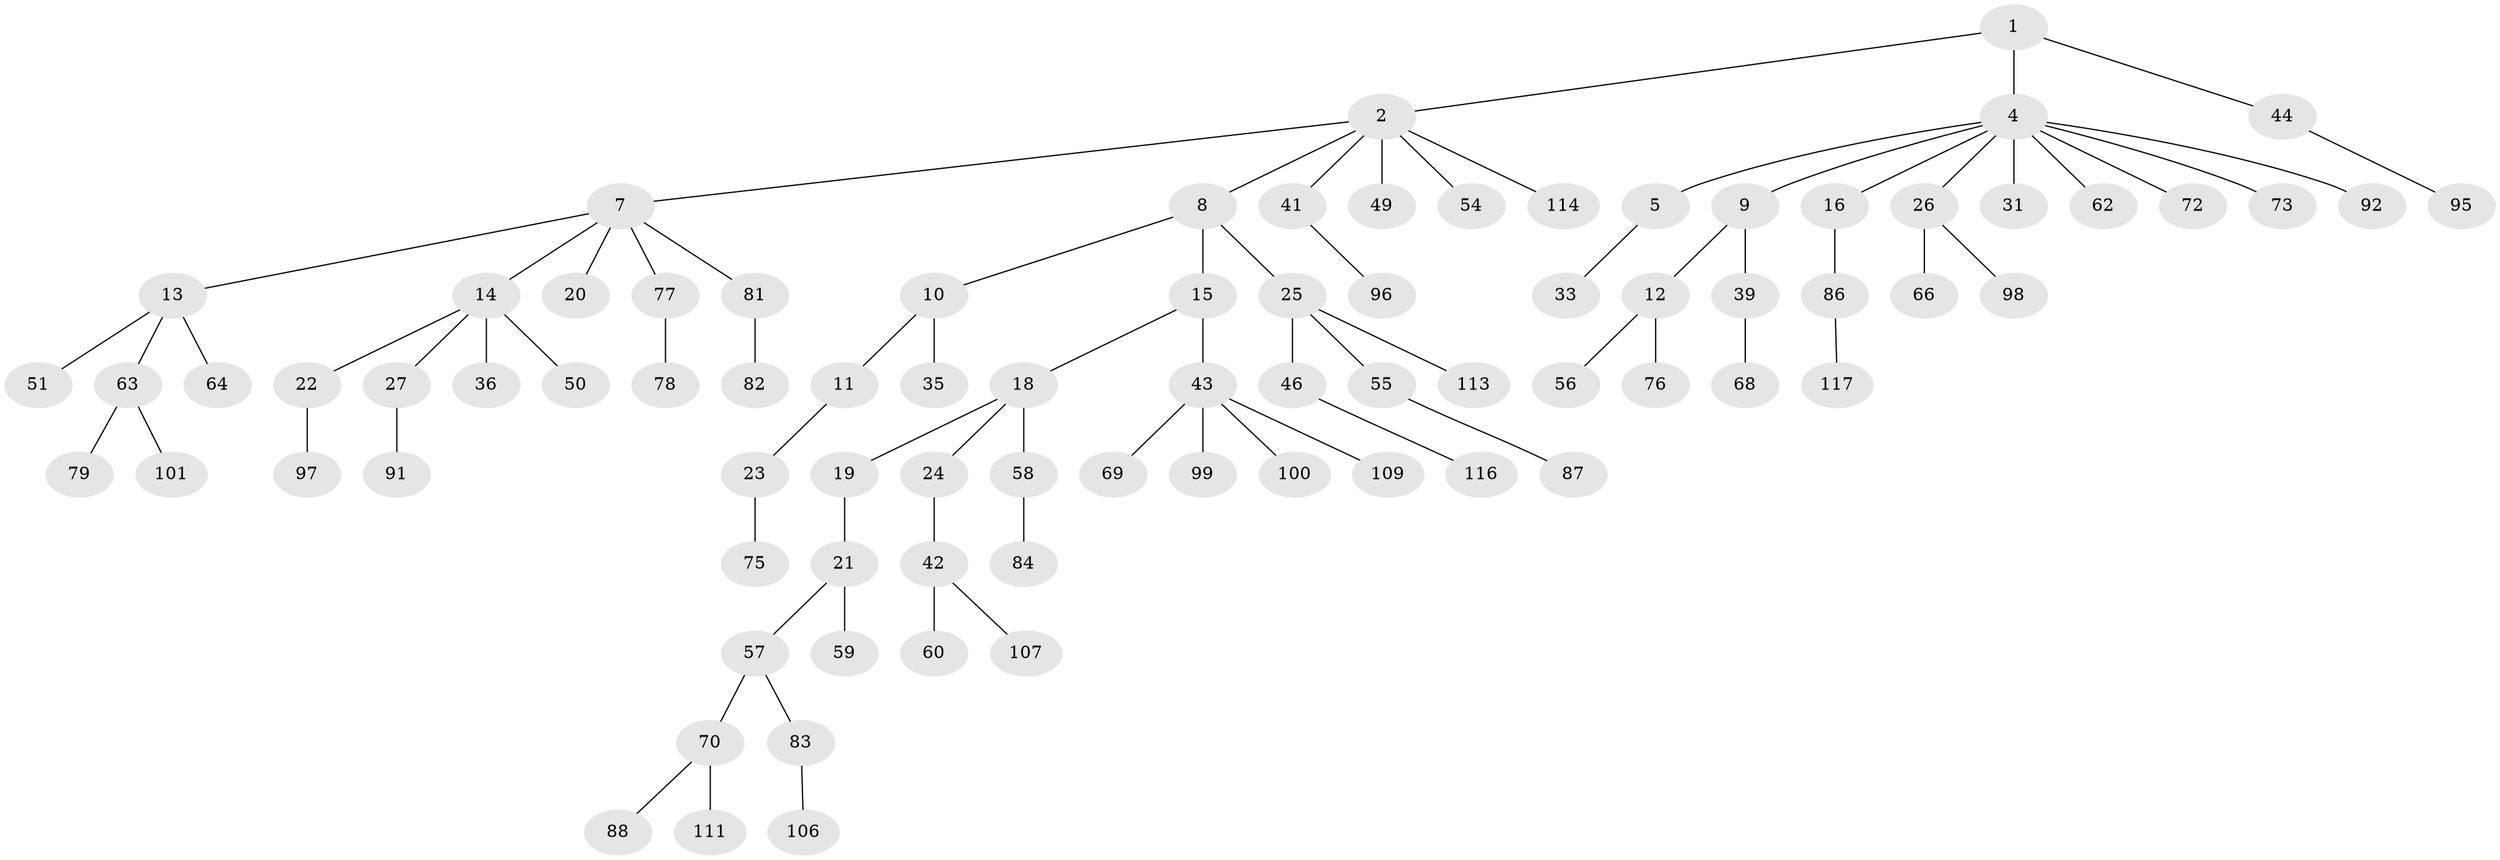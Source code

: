 // Generated by graph-tools (version 1.1) at 2025/52/02/27/25 19:52:11]
// undirected, 82 vertices, 81 edges
graph export_dot {
graph [start="1"]
  node [color=gray90,style=filled];
  1 [super="+3"];
  2 [super="+37"];
  4 [super="+6"];
  5;
  7 [super="+34"];
  8;
  9 [super="+28"];
  10;
  11;
  12 [super="+30"];
  13 [super="+40"];
  14 [super="+17"];
  15 [super="+38"];
  16 [super="+85"];
  18 [super="+29"];
  19 [super="+32"];
  20;
  21 [super="+48"];
  22 [super="+71"];
  23 [super="+67"];
  24;
  25 [super="+52"];
  26 [super="+47"];
  27;
  31;
  33;
  35;
  36;
  39;
  41;
  42 [super="+53"];
  43 [super="+45"];
  44 [super="+94"];
  46 [super="+93"];
  49;
  50 [super="+61"];
  51;
  54 [super="+80"];
  55;
  56;
  57 [super="+65"];
  58;
  59 [super="+118"];
  60 [super="+74"];
  62;
  63;
  64 [super="+102"];
  66 [super="+104"];
  68;
  69;
  70 [super="+89"];
  72;
  73;
  75;
  76;
  77;
  78 [super="+112"];
  79;
  81;
  82 [super="+90"];
  83 [super="+103"];
  84 [super="+108"];
  86;
  87;
  88;
  91;
  92 [super="+105"];
  95;
  96;
  97;
  98;
  99;
  100 [super="+115"];
  101;
  106;
  107;
  109 [super="+110"];
  111;
  113;
  114;
  116;
  117;
  1 -- 2;
  1 -- 4;
  1 -- 44;
  2 -- 7;
  2 -- 8;
  2 -- 49;
  2 -- 114;
  2 -- 41;
  2 -- 54;
  4 -- 5;
  4 -- 9;
  4 -- 62;
  4 -- 72;
  4 -- 73;
  4 -- 92;
  4 -- 16;
  4 -- 26;
  4 -- 31;
  5 -- 33;
  7 -- 13;
  7 -- 14;
  7 -- 20;
  7 -- 77;
  7 -- 81;
  8 -- 10;
  8 -- 15;
  8 -- 25;
  9 -- 12;
  9 -- 39;
  10 -- 11;
  10 -- 35;
  11 -- 23;
  12 -- 56;
  12 -- 76;
  13 -- 51;
  13 -- 64;
  13 -- 63;
  14 -- 50;
  14 -- 36;
  14 -- 22;
  14 -- 27;
  15 -- 18;
  15 -- 43;
  16 -- 86;
  18 -- 19;
  18 -- 24;
  18 -- 58;
  19 -- 21;
  21 -- 57;
  21 -- 59;
  22 -- 97;
  23 -- 75;
  24 -- 42;
  25 -- 46;
  25 -- 55;
  25 -- 113;
  26 -- 98;
  26 -- 66;
  27 -- 91;
  39 -- 68;
  41 -- 96;
  42 -- 60;
  42 -- 107;
  43 -- 99;
  43 -- 100;
  43 -- 69;
  43 -- 109;
  44 -- 95;
  46 -- 116;
  55 -- 87;
  57 -- 83;
  57 -- 70;
  58 -- 84;
  63 -- 79;
  63 -- 101;
  70 -- 88;
  70 -- 111;
  77 -- 78;
  81 -- 82;
  83 -- 106;
  86 -- 117;
}
